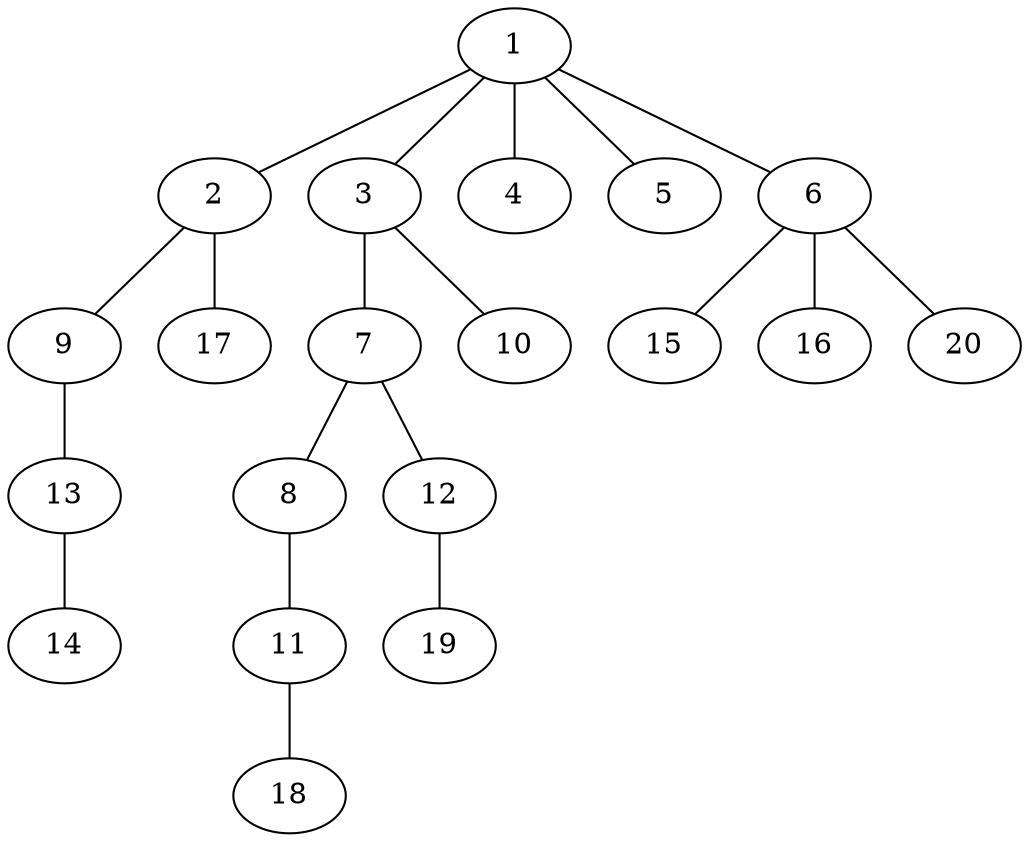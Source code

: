 graph graphname {1--2
1--3
1--4
1--5
1--6
2--9
2--17
3--7
3--10
6--15
6--16
6--20
7--8
7--12
8--11
9--13
11--18
12--19
13--14
}